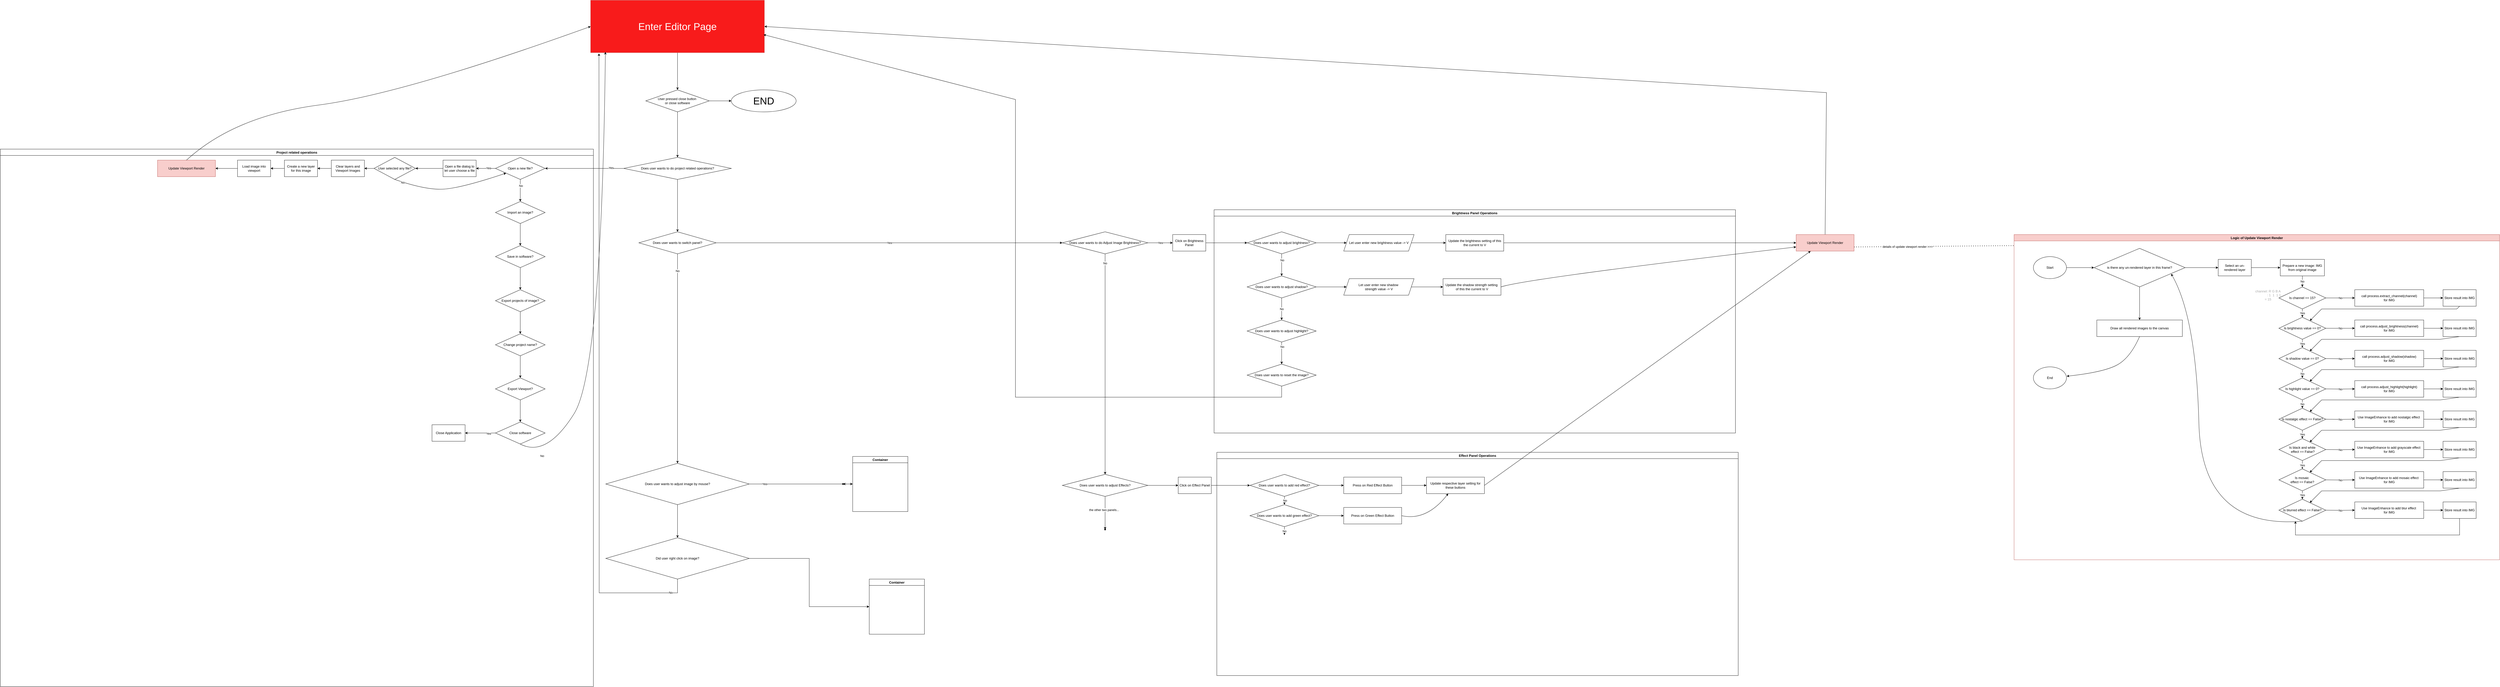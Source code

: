 <mxfile version="24.7.17">
  <diagram name="Page-1" id="74e2e168-ea6b-b213-b513-2b3c1d86103e">
    <mxGraphModel dx="3251" dy="1432" grid="1" gridSize="10" guides="1" tooltips="1" connect="1" arrows="1" fold="1" page="1" pageScale="1" pageWidth="1100" pageHeight="850" background="none" math="0" shadow="0">
      <root>
        <mxCell id="0" />
        <mxCell id="1" parent="0" />
        <mxCell id="yGlVAPs6SAe4qEw8EwWw-267" value="" style="edgeStyle=orthogonalEdgeStyle;rounded=0;orthogonalLoop=1;jettySize=auto;html=1;" edge="1" parent="1" source="yGlVAPs6SAe4qEw8EwWw-1" target="yGlVAPs6SAe4qEw8EwWw-266">
          <mxGeometry relative="1" as="geometry" />
        </mxCell>
        <mxCell id="yGlVAPs6SAe4qEw8EwWw-1" value="&lt;font style=&quot;font-size: 36px;&quot; color=&quot;#ffffff&quot;&gt;Enter Editor Page&lt;/font&gt;" style="rounded=0;whiteSpace=wrap;html=1;fillColor=#F81B1B;strokeColor=#b85450;" vertex="1" parent="1">
          <mxGeometry x="580" y="-410" width="630" height="190" as="geometry" />
        </mxCell>
        <mxCell id="yGlVAPs6SAe4qEw8EwWw-14" value="Project related operations" style="swimlane;" vertex="1" parent="1">
          <mxGeometry x="-1560" y="130" width="2150" height="1950" as="geometry" />
        </mxCell>
        <mxCell id="yGlVAPs6SAe4qEw8EwWw-174" value="" style="group" vertex="1" connectable="0" parent="yGlVAPs6SAe4qEw8EwWw-14">
          <mxGeometry x="650" y="30" width="1325" height="1040" as="geometry" />
        </mxCell>
        <mxCell id="yGlVAPs6SAe4qEw8EwWw-23" value="" style="edgeStyle=orthogonalEdgeStyle;rounded=0;orthogonalLoop=1;jettySize=auto;html=1;" edge="1" parent="yGlVAPs6SAe4qEw8EwWw-174" source="yGlVAPs6SAe4qEw8EwWw-4" target="yGlVAPs6SAe4qEw8EwWw-22">
          <mxGeometry relative="1" as="geometry" />
        </mxCell>
        <mxCell id="yGlVAPs6SAe4qEw8EwWw-4" value="Open a file dialog to let user choose a file" style="whiteSpace=wrap;html=1;rounded=0;" vertex="1" parent="yGlVAPs6SAe4qEw8EwWw-174">
          <mxGeometry x="955" y="10" width="120" height="60" as="geometry" />
        </mxCell>
        <mxCell id="yGlVAPs6SAe4qEw8EwWw-5" value="" style="edgeStyle=orthogonalEdgeStyle;rounded=0;orthogonalLoop=1;jettySize=auto;html=1;" edge="1" parent="yGlVAPs6SAe4qEw8EwWw-174" source="yGlVAPs6SAe4qEw8EwWw-2" target="yGlVAPs6SAe4qEw8EwWw-4">
          <mxGeometry relative="1" as="geometry" />
        </mxCell>
        <mxCell id="yGlVAPs6SAe4qEw8EwWw-6" value="Yes" style="edgeLabel;html=1;align=center;verticalAlign=middle;resizable=0;points=[];" vertex="1" connectable="0" parent="yGlVAPs6SAe4qEw8EwWw-5">
          <mxGeometry x="-0.291" y="-1" relative="1" as="geometry">
            <mxPoint as="offset" />
          </mxGeometry>
        </mxCell>
        <mxCell id="yGlVAPs6SAe4qEw8EwWw-8" value="" style="edgeStyle=orthogonalEdgeStyle;rounded=0;orthogonalLoop=1;jettySize=auto;html=1;" edge="1" parent="yGlVAPs6SAe4qEw8EwWw-174" source="yGlVAPs6SAe4qEw8EwWw-2" target="yGlVAPs6SAe4qEw8EwWw-7">
          <mxGeometry relative="1" as="geometry" />
        </mxCell>
        <mxCell id="yGlVAPs6SAe4qEw8EwWw-9" value="No" style="edgeLabel;html=1;align=center;verticalAlign=middle;resizable=0;points=[];" vertex="1" connectable="0" parent="yGlVAPs6SAe4qEw8EwWw-8">
          <mxGeometry x="-0.422" y="2" relative="1" as="geometry">
            <mxPoint as="offset" />
          </mxGeometry>
        </mxCell>
        <mxCell id="yGlVAPs6SAe4qEw8EwWw-2" value="Open a new file?" style="rhombus;whiteSpace=wrap;html=1;rounded=0;" vertex="1" parent="yGlVAPs6SAe4qEw8EwWw-174">
          <mxGeometry x="1145" width="180" height="80" as="geometry" />
        </mxCell>
        <mxCell id="yGlVAPs6SAe4qEw8EwWw-11" value="" style="edgeStyle=orthogonalEdgeStyle;rounded=0;orthogonalLoop=1;jettySize=auto;html=1;" edge="1" parent="yGlVAPs6SAe4qEw8EwWw-174" source="yGlVAPs6SAe4qEw8EwWw-7" target="yGlVAPs6SAe4qEw8EwWw-10">
          <mxGeometry relative="1" as="geometry" />
        </mxCell>
        <mxCell id="yGlVAPs6SAe4qEw8EwWw-7" value="Import an image?" style="rhombus;whiteSpace=wrap;html=1;rounded=0;" vertex="1" parent="yGlVAPs6SAe4qEw8EwWw-174">
          <mxGeometry x="1145" y="160" width="180" height="80" as="geometry" />
        </mxCell>
        <mxCell id="yGlVAPs6SAe4qEw8EwWw-13" value="" style="edgeStyle=orthogonalEdgeStyle;rounded=0;orthogonalLoop=1;jettySize=auto;html=1;" edge="1" parent="yGlVAPs6SAe4qEw8EwWw-174" source="yGlVAPs6SAe4qEw8EwWw-10" target="yGlVAPs6SAe4qEw8EwWw-12">
          <mxGeometry relative="1" as="geometry" />
        </mxCell>
        <mxCell id="yGlVAPs6SAe4qEw8EwWw-10" value="Save in software?" style="rhombus;whiteSpace=wrap;html=1;rounded=0;" vertex="1" parent="yGlVAPs6SAe4qEw8EwWw-174">
          <mxGeometry x="1145" y="320" width="180" height="80" as="geometry" />
        </mxCell>
        <mxCell id="yGlVAPs6SAe4qEw8EwWw-39" value="" style="edgeStyle=orthogonalEdgeStyle;rounded=0;orthogonalLoop=1;jettySize=auto;html=1;" edge="1" parent="yGlVAPs6SAe4qEw8EwWw-174" source="yGlVAPs6SAe4qEw8EwWw-12" target="yGlVAPs6SAe4qEw8EwWw-38">
          <mxGeometry relative="1" as="geometry" />
        </mxCell>
        <mxCell id="yGlVAPs6SAe4qEw8EwWw-12" value="Export projects of image?" style="rhombus;whiteSpace=wrap;html=1;rounded=0;" vertex="1" parent="yGlVAPs6SAe4qEw8EwWw-174">
          <mxGeometry x="1145" y="480" width="180" height="80" as="geometry" />
        </mxCell>
        <mxCell id="yGlVAPs6SAe4qEw8EwWw-257" value="" style="edgeStyle=orthogonalEdgeStyle;rounded=0;orthogonalLoop=1;jettySize=auto;html=1;" edge="1" parent="yGlVAPs6SAe4qEw8EwWw-174" source="yGlVAPs6SAe4qEw8EwWw-22" target="yGlVAPs6SAe4qEw8EwWw-256">
          <mxGeometry relative="1" as="geometry" />
        </mxCell>
        <mxCell id="yGlVAPs6SAe4qEw8EwWw-22" value="User selected any file?" style="rhombus;whiteSpace=wrap;html=1;rounded=0;" vertex="1" parent="yGlVAPs6SAe4qEw8EwWw-174">
          <mxGeometry x="705" width="150" height="80" as="geometry" />
        </mxCell>
        <mxCell id="yGlVAPs6SAe4qEw8EwWw-26" value="" style="curved=1;endArrow=classic;html=1;rounded=0;exitX=0.5;exitY=1;exitDx=0;exitDy=0;" edge="1" parent="yGlVAPs6SAe4qEw8EwWw-174" source="yGlVAPs6SAe4qEw8EwWw-22" target="yGlVAPs6SAe4qEw8EwWw-2">
          <mxGeometry width="50" height="50" relative="1" as="geometry">
            <mxPoint x="875" y="150" as="sourcePoint" />
            <mxPoint x="1185" y="90" as="targetPoint" />
            <Array as="points">
              <mxPoint x="895" y="120" />
              <mxPoint x="1025" y="110" />
            </Array>
          </mxGeometry>
        </mxCell>
        <mxCell id="yGlVAPs6SAe4qEw8EwWw-27" value="No" style="edgeLabel;html=1;align=center;verticalAlign=middle;resizable=0;points=[];" vertex="1" connectable="0" parent="yGlVAPs6SAe4qEw8EwWw-26">
          <mxGeometry x="-0.852" y="-1" relative="1" as="geometry">
            <mxPoint as="offset" />
          </mxGeometry>
        </mxCell>
        <mxCell id="yGlVAPs6SAe4qEw8EwWw-31" value="" style="edgeStyle=orthogonalEdgeStyle;rounded=0;orthogonalLoop=1;jettySize=auto;html=1;" edge="1" parent="yGlVAPs6SAe4qEw8EwWw-174" source="yGlVAPs6SAe4qEw8EwWw-28" target="yGlVAPs6SAe4qEw8EwWw-30">
          <mxGeometry relative="1" as="geometry" />
        </mxCell>
        <mxCell id="yGlVAPs6SAe4qEw8EwWw-28" value="Create a new layer for this image" style="whiteSpace=wrap;html=1;rounded=0;" vertex="1" parent="yGlVAPs6SAe4qEw8EwWw-174">
          <mxGeometry x="380" y="10" width="120" height="60" as="geometry" />
        </mxCell>
        <mxCell id="yGlVAPs6SAe4qEw8EwWw-33" value="" style="edgeStyle=orthogonalEdgeStyle;rounded=0;orthogonalLoop=1;jettySize=auto;html=1;" edge="1" parent="yGlVAPs6SAe4qEw8EwWw-174" source="yGlVAPs6SAe4qEw8EwWw-30">
          <mxGeometry relative="1" as="geometry">
            <mxPoint x="130" y="40" as="targetPoint" />
          </mxGeometry>
        </mxCell>
        <mxCell id="yGlVAPs6SAe4qEw8EwWw-30" value="Load image into viewport" style="whiteSpace=wrap;html=1;rounded=0;" vertex="1" parent="yGlVAPs6SAe4qEw8EwWw-174">
          <mxGeometry x="210" y="10" width="120" height="60" as="geometry" />
        </mxCell>
        <mxCell id="yGlVAPs6SAe4qEw8EwWw-41" value="" style="edgeStyle=orthogonalEdgeStyle;rounded=0;orthogonalLoop=1;jettySize=auto;html=1;" edge="1" parent="yGlVAPs6SAe4qEw8EwWw-174" source="yGlVAPs6SAe4qEw8EwWw-38" target="yGlVAPs6SAe4qEw8EwWw-40">
          <mxGeometry relative="1" as="geometry" />
        </mxCell>
        <mxCell id="yGlVAPs6SAe4qEw8EwWw-38" value="Change project name?" style="rhombus;whiteSpace=wrap;html=1;rounded=0;" vertex="1" parent="yGlVAPs6SAe4qEw8EwWw-174">
          <mxGeometry x="1145" y="640" width="180" height="80" as="geometry" />
        </mxCell>
        <mxCell id="yGlVAPs6SAe4qEw8EwWw-43" value="" style="edgeStyle=orthogonalEdgeStyle;rounded=0;orthogonalLoop=1;jettySize=auto;html=1;" edge="1" parent="yGlVAPs6SAe4qEw8EwWw-174" source="yGlVAPs6SAe4qEw8EwWw-40" target="yGlVAPs6SAe4qEw8EwWw-42">
          <mxGeometry relative="1" as="geometry" />
        </mxCell>
        <mxCell id="yGlVAPs6SAe4qEw8EwWw-40" value="Export Viewport?" style="rhombus;whiteSpace=wrap;html=1;rounded=0;" vertex="1" parent="yGlVAPs6SAe4qEw8EwWw-174">
          <mxGeometry x="1145" y="800" width="180" height="80" as="geometry" />
        </mxCell>
        <mxCell id="yGlVAPs6SAe4qEw8EwWw-45" value="" style="edgeStyle=orthogonalEdgeStyle;rounded=0;orthogonalLoop=1;jettySize=auto;html=1;" edge="1" parent="yGlVAPs6SAe4qEw8EwWw-174" source="yGlVAPs6SAe4qEw8EwWw-42" target="yGlVAPs6SAe4qEw8EwWw-44">
          <mxGeometry relative="1" as="geometry" />
        </mxCell>
        <mxCell id="yGlVAPs6SAe4qEw8EwWw-46" value="Yes" style="edgeLabel;html=1;align=center;verticalAlign=middle;resizable=0;points=[];" vertex="1" connectable="0" parent="yGlVAPs6SAe4qEw8EwWw-45">
          <mxGeometry x="-0.538" y="2" relative="1" as="geometry">
            <mxPoint as="offset" />
          </mxGeometry>
        </mxCell>
        <mxCell id="yGlVAPs6SAe4qEw8EwWw-42" value="Close software" style="rhombus;whiteSpace=wrap;html=1;rounded=0;" vertex="1" parent="yGlVAPs6SAe4qEw8EwWw-174">
          <mxGeometry x="1145" y="960" width="180" height="80" as="geometry" />
        </mxCell>
        <mxCell id="yGlVAPs6SAe4qEw8EwWw-44" value="Close Application" style="whiteSpace=wrap;html=1;rounded=0;" vertex="1" parent="yGlVAPs6SAe4qEw8EwWw-174">
          <mxGeometry x="915" y="970" width="120" height="60" as="geometry" />
        </mxCell>
        <mxCell id="yGlVAPs6SAe4qEw8EwWw-173" value="Update Viewport Render" style="whiteSpace=wrap;html=1;rounded=0;fillColor=#f8cecc;strokeColor=#b85450;" vertex="1" parent="yGlVAPs6SAe4qEw8EwWw-174">
          <mxGeometry x="-80" y="10" width="210" height="60" as="geometry" />
        </mxCell>
        <mxCell id="yGlVAPs6SAe4qEw8EwWw-258" value="" style="edgeStyle=orthogonalEdgeStyle;rounded=0;orthogonalLoop=1;jettySize=auto;html=1;" edge="1" parent="yGlVAPs6SAe4qEw8EwWw-174" source="yGlVAPs6SAe4qEw8EwWw-256" target="yGlVAPs6SAe4qEw8EwWw-28">
          <mxGeometry relative="1" as="geometry" />
        </mxCell>
        <mxCell id="yGlVAPs6SAe4qEw8EwWw-256" value="Clear layers and Viewport Images" style="rounded=0;whiteSpace=wrap;html=1;" vertex="1" parent="yGlVAPs6SAe4qEw8EwWw-174">
          <mxGeometry x="550" y="10" width="120" height="60" as="geometry" />
        </mxCell>
        <mxCell id="yGlVAPs6SAe4qEw8EwWw-199" value="" style="edgeStyle=orthogonalEdgeStyle;rounded=0;orthogonalLoop=1;jettySize=auto;html=1;" edge="1" parent="1" source="yGlVAPs6SAe4qEw8EwWw-16" target="yGlVAPs6SAe4qEw8EwWw-198">
          <mxGeometry relative="1" as="geometry" />
        </mxCell>
        <mxCell id="yGlVAPs6SAe4qEw8EwWw-16" value="Does user wants to do project related operations?" style="rhombus;whiteSpace=wrap;html=1;rounded=0;" vertex="1" parent="1">
          <mxGeometry x="700" y="160" width="390" height="80" as="geometry" />
        </mxCell>
        <mxCell id="yGlVAPs6SAe4qEw8EwWw-18" value="" style="endArrow=classic;html=1;rounded=0;exitX=0;exitY=0.5;exitDx=0;exitDy=0;entryX=1;entryY=0.5;entryDx=0;entryDy=0;" edge="1" parent="1" source="yGlVAPs6SAe4qEw8EwWw-16" target="yGlVAPs6SAe4qEw8EwWw-2">
          <mxGeometry width="50" height="50" relative="1" as="geometry">
            <mxPoint x="630" y="150" as="sourcePoint" />
            <mxPoint x="680" y="100" as="targetPoint" />
          </mxGeometry>
        </mxCell>
        <mxCell id="yGlVAPs6SAe4qEw8EwWw-19" value="Yes" style="edgeLabel;html=1;align=center;verticalAlign=middle;resizable=0;points=[];" vertex="1" connectable="0" parent="yGlVAPs6SAe4qEw8EwWw-18">
          <mxGeometry x="-0.672" y="-2" relative="1" as="geometry">
            <mxPoint as="offset" />
          </mxGeometry>
        </mxCell>
        <mxCell id="yGlVAPs6SAe4qEw8EwWw-37" value="" style="curved=1;endArrow=classic;html=1;rounded=0;exitX=0.5;exitY=0;exitDx=0;exitDy=0;entryX=0;entryY=0.5;entryDx=0;entryDy=0;" edge="1" parent="1" source="yGlVAPs6SAe4qEw8EwWw-173" target="yGlVAPs6SAe4qEw8EwWw-1">
          <mxGeometry width="50" height="50" relative="1" as="geometry">
            <mxPoint x="-760" y="170" as="sourcePoint" />
            <mxPoint x="-600" as="targetPoint" />
            <Array as="points">
              <mxPoint x="-710" y="10" />
              <mxPoint x="-100" y="-70" />
            </Array>
          </mxGeometry>
        </mxCell>
        <mxCell id="yGlVAPs6SAe4qEw8EwWw-49" value="" style="curved=1;endArrow=classic;html=1;rounded=0;exitX=0.5;exitY=1;exitDx=0;exitDy=0;entryX=0.085;entryY=0.987;entryDx=0;entryDy=0;entryPerimeter=0;" edge="1" parent="1" source="yGlVAPs6SAe4qEw8EwWw-42" target="yGlVAPs6SAe4qEw8EwWw-1">
          <mxGeometry width="50" height="50" relative="1" as="geometry">
            <mxPoint x="370" y="1250" as="sourcePoint" />
            <mxPoint x="420" y="1200" as="targetPoint" />
            <Array as="points">
              <mxPoint x="420" y="1250" />
              <mxPoint x="620" y="930" />
            </Array>
          </mxGeometry>
        </mxCell>
        <mxCell id="yGlVAPs6SAe4qEw8EwWw-50" value="No" style="edgeLabel;html=1;align=center;verticalAlign=middle;resizable=0;points=[];" vertex="1" connectable="0" parent="yGlVAPs6SAe4qEw8EwWw-49">
          <mxGeometry x="-0.89" y="-1" relative="1" as="geometry">
            <mxPoint as="offset" />
          </mxGeometry>
        </mxCell>
        <mxCell id="yGlVAPs6SAe4qEw8EwWw-201" value="Yes" style="edgeStyle=orthogonalEdgeStyle;rounded=0;orthogonalLoop=1;jettySize=auto;html=1;" edge="1" parent="1" source="yGlVAPs6SAe4qEw8EwWw-51" target="yGlVAPs6SAe4qEw8EwWw-200">
          <mxGeometry relative="1" as="geometry" />
        </mxCell>
        <mxCell id="yGlVAPs6SAe4qEw8EwWw-211" value="No" style="edgeStyle=orthogonalEdgeStyle;rounded=0;orthogonalLoop=1;jettySize=auto;html=1;" edge="1" parent="1" source="yGlVAPs6SAe4qEw8EwWw-51" target="yGlVAPs6SAe4qEw8EwWw-210">
          <mxGeometry x="-0.917" relative="1" as="geometry">
            <mxPoint y="1" as="offset" />
          </mxGeometry>
        </mxCell>
        <mxCell id="yGlVAPs6SAe4qEw8EwWw-51" value="Does user wants to do Adjust Image Brightness?" style="rhombus;whiteSpace=wrap;html=1;rounded=0;" vertex="1" parent="1">
          <mxGeometry x="2290" y="430" width="310" height="80" as="geometry" />
        </mxCell>
        <mxCell id="yGlVAPs6SAe4qEw8EwWw-53" value="Brightness Panel Operations" style="swimlane;" vertex="1" parent="1">
          <mxGeometry x="2840" y="350" width="1890" height="810" as="geometry" />
        </mxCell>
        <mxCell id="yGlVAPs6SAe4qEw8EwWw-212" value="" style="group" vertex="1" connectable="0" parent="yGlVAPs6SAe4qEw8EwWw-53">
          <mxGeometry x="120" y="80" width="1220" height="560" as="geometry" />
        </mxCell>
        <mxCell id="yGlVAPs6SAe4qEw8EwWw-58" value="" style="edgeStyle=orthogonalEdgeStyle;rounded=0;orthogonalLoop=1;jettySize=auto;html=1;" edge="1" parent="yGlVAPs6SAe4qEw8EwWw-212" source="yGlVAPs6SAe4qEw8EwWw-60" target="yGlVAPs6SAe4qEw8EwWw-62">
          <mxGeometry relative="1" as="geometry" />
        </mxCell>
        <mxCell id="yGlVAPs6SAe4qEw8EwWw-59" value="No" style="edgeLabel;html=1;align=center;verticalAlign=middle;resizable=0;points=[];" vertex="1" connectable="0" parent="yGlVAPs6SAe4qEw8EwWw-58">
          <mxGeometry x="-0.422" y="2" relative="1" as="geometry">
            <mxPoint as="offset" />
          </mxGeometry>
        </mxCell>
        <mxCell id="yGlVAPs6SAe4qEw8EwWw-81" value="" style="edgeStyle=orthogonalEdgeStyle;rounded=0;orthogonalLoop=1;jettySize=auto;html=1;" edge="1" parent="yGlVAPs6SAe4qEw8EwWw-212" source="yGlVAPs6SAe4qEw8EwWw-60" target="yGlVAPs6SAe4qEw8EwWw-80">
          <mxGeometry relative="1" as="geometry" />
        </mxCell>
        <mxCell id="yGlVAPs6SAe4qEw8EwWw-60" value="Does user wants to adjust brightness?" style="rhombus;whiteSpace=wrap;html=1;rounded=0;" vertex="1" parent="yGlVAPs6SAe4qEw8EwWw-212">
          <mxGeometry width="250" height="80" as="geometry" />
        </mxCell>
        <mxCell id="yGlVAPs6SAe4qEw8EwWw-61" value="No" style="edgeStyle=orthogonalEdgeStyle;rounded=0;orthogonalLoop=1;jettySize=auto;html=1;" edge="1" parent="yGlVAPs6SAe4qEw8EwWw-212" source="yGlVAPs6SAe4qEw8EwWw-62" target="yGlVAPs6SAe4qEw8EwWw-64">
          <mxGeometry relative="1" as="geometry" />
        </mxCell>
        <mxCell id="yGlVAPs6SAe4qEw8EwWw-62" value="Does user wants to adjust shadow?" style="rhombus;whiteSpace=wrap;html=1;rounded=0;" vertex="1" parent="yGlVAPs6SAe4qEw8EwWw-212">
          <mxGeometry y="160" width="250" height="80" as="geometry" />
        </mxCell>
        <mxCell id="yGlVAPs6SAe4qEw8EwWw-63" value="" style="edgeStyle=orthogonalEdgeStyle;rounded=0;orthogonalLoop=1;jettySize=auto;html=1;" edge="1" parent="yGlVAPs6SAe4qEw8EwWw-212" source="yGlVAPs6SAe4qEw8EwWw-64" target="yGlVAPs6SAe4qEw8EwWw-66">
          <mxGeometry relative="1" as="geometry" />
        </mxCell>
        <mxCell id="yGlVAPs6SAe4qEw8EwWw-76" value="" style="edgeStyle=orthogonalEdgeStyle;rounded=0;orthogonalLoop=1;jettySize=auto;html=1;" edge="1" parent="yGlVAPs6SAe4qEw8EwWw-212" source="yGlVAPs6SAe4qEw8EwWw-64" target="yGlVAPs6SAe4qEw8EwWw-66">
          <mxGeometry relative="1" as="geometry" />
        </mxCell>
        <mxCell id="yGlVAPs6SAe4qEw8EwWw-77" value="No" style="edgeLabel;html=1;align=center;verticalAlign=middle;resizable=0;points=[];" vertex="1" connectable="0" parent="yGlVAPs6SAe4qEw8EwWw-76">
          <mxGeometry x="-0.588" y="2" relative="1" as="geometry">
            <mxPoint as="offset" />
          </mxGeometry>
        </mxCell>
        <mxCell id="yGlVAPs6SAe4qEw8EwWw-64" value="Does user wants to adjust highlight?" style="rhombus;whiteSpace=wrap;html=1;rounded=0;" vertex="1" parent="yGlVAPs6SAe4qEw8EwWw-212">
          <mxGeometry y="320" width="250" height="80" as="geometry" />
        </mxCell>
        <mxCell id="yGlVAPs6SAe4qEw8EwWw-66" value="Does user wants to reset the image?" style="rhombus;whiteSpace=wrap;html=1;rounded=0;" vertex="1" parent="yGlVAPs6SAe4qEw8EwWw-212">
          <mxGeometry y="480" width="250" height="80" as="geometry" />
        </mxCell>
        <mxCell id="yGlVAPs6SAe4qEw8EwWw-83" value="" style="edgeStyle=orthogonalEdgeStyle;rounded=0;orthogonalLoop=1;jettySize=auto;html=1;" edge="1" parent="yGlVAPs6SAe4qEw8EwWw-212" source="yGlVAPs6SAe4qEw8EwWw-80" target="yGlVAPs6SAe4qEw8EwWw-82">
          <mxGeometry relative="1" as="geometry" />
        </mxCell>
        <mxCell id="yGlVAPs6SAe4qEw8EwWw-80" value="Let user enter new brightness value -&amp;gt; V" style="shape=parallelogram;perimeter=parallelogramPerimeter;whiteSpace=wrap;html=1;fixedSize=1;rounded=0;" vertex="1" parent="yGlVAPs6SAe4qEw8EwWw-212">
          <mxGeometry x="350" y="10" width="255" height="60" as="geometry" />
        </mxCell>
        <mxCell id="yGlVAPs6SAe4qEw8EwWw-82" value="Update the brightness setting of this the current to V" style="whiteSpace=wrap;html=1;rounded=0;" vertex="1" parent="yGlVAPs6SAe4qEw8EwWw-212">
          <mxGeometry x="720" y="10" width="210" height="60" as="geometry" />
        </mxCell>
        <mxCell id="yGlVAPs6SAe4qEw8EwWw-89" value="" style="edgeStyle=orthogonalEdgeStyle;rounded=0;orthogonalLoop=1;jettySize=auto;html=1;exitX=1;exitY=0.5;exitDx=0;exitDy=0;" edge="1" parent="yGlVAPs6SAe4qEw8EwWw-212" target="yGlVAPs6SAe4qEw8EwWw-91" source="yGlVAPs6SAe4qEw8EwWw-62">
          <mxGeometry relative="1" as="geometry">
            <mxPoint x="270" y="200" as="sourcePoint" />
          </mxGeometry>
        </mxCell>
        <mxCell id="yGlVAPs6SAe4qEw8EwWw-90" value="" style="edgeStyle=orthogonalEdgeStyle;rounded=0;orthogonalLoop=1;jettySize=auto;html=1;" edge="1" parent="yGlVAPs6SAe4qEw8EwWw-212" source="yGlVAPs6SAe4qEw8EwWw-91" target="yGlVAPs6SAe4qEw8EwWw-92">
          <mxGeometry relative="1" as="geometry" />
        </mxCell>
        <mxCell id="yGlVAPs6SAe4qEw8EwWw-91" value="Let user enter new shadow&amp;nbsp;&lt;div&gt;strength value -&amp;gt; V&lt;/div&gt;" style="shape=parallelogram;perimeter=parallelogramPerimeter;whiteSpace=wrap;html=1;fixedSize=1;rounded=0;" vertex="1" parent="yGlVAPs6SAe4qEw8EwWw-212">
          <mxGeometry x="350" y="170" width="255" height="60" as="geometry" />
        </mxCell>
        <mxCell id="yGlVAPs6SAe4qEw8EwWw-92" value="Update the shadow strength setting&amp;nbsp;&lt;div&gt;of this the current to V&lt;/div&gt;" style="whiteSpace=wrap;html=1;rounded=0;" vertex="1" parent="yGlVAPs6SAe4qEw8EwWw-212">
          <mxGeometry x="710" y="170" width="210" height="60" as="geometry" />
        </mxCell>
        <mxCell id="yGlVAPs6SAe4qEw8EwWw-94" value="Logic of Update Viewport Render" style="swimlane;fillColor=#f8cecc;strokeColor=#b85450;" vertex="1" parent="1">
          <mxGeometry x="5740" y="440" width="1760" height="1180" as="geometry" />
        </mxCell>
        <mxCell id="yGlVAPs6SAe4qEw8EwWw-197" value="" style="group" vertex="1" connectable="0" parent="yGlVAPs6SAe4qEw8EwWw-94">
          <mxGeometry x="70" y="50" width="1605" height="1040" as="geometry" />
        </mxCell>
        <mxCell id="yGlVAPs6SAe4qEw8EwWw-100" value="" style="edgeStyle=orthogonalEdgeStyle;rounded=0;orthogonalLoop=1;jettySize=auto;html=1;" edge="1" parent="yGlVAPs6SAe4qEw8EwWw-197" source="yGlVAPs6SAe4qEw8EwWw-95" target="yGlVAPs6SAe4qEw8EwWw-99">
          <mxGeometry relative="1" as="geometry" />
        </mxCell>
        <mxCell id="yGlVAPs6SAe4qEw8EwWw-95" value="Start" style="ellipse;whiteSpace=wrap;html=1;" vertex="1" parent="yGlVAPs6SAe4qEw8EwWw-197">
          <mxGeometry y="30" width="120" height="80" as="geometry" />
        </mxCell>
        <mxCell id="yGlVAPs6SAe4qEw8EwWw-96" value="End" style="ellipse;whiteSpace=wrap;html=1;" vertex="1" parent="yGlVAPs6SAe4qEw8EwWw-197">
          <mxGeometry y="430" width="120" height="80" as="geometry" />
        </mxCell>
        <mxCell id="yGlVAPs6SAe4qEw8EwWw-105" value="" style="edgeStyle=orthogonalEdgeStyle;rounded=0;orthogonalLoop=1;jettySize=auto;html=1;" edge="1" parent="yGlVAPs6SAe4qEw8EwWw-197" source="yGlVAPs6SAe4qEw8EwWw-99" target="yGlVAPs6SAe4qEw8EwWw-104">
          <mxGeometry relative="1" as="geometry" />
        </mxCell>
        <mxCell id="yGlVAPs6SAe4qEw8EwWw-171" value="" style="edgeStyle=orthogonalEdgeStyle;rounded=0;orthogonalLoop=1;jettySize=auto;html=1;" edge="1" parent="yGlVAPs6SAe4qEw8EwWw-197" source="yGlVAPs6SAe4qEw8EwWw-99" target="yGlVAPs6SAe4qEw8EwWw-170">
          <mxGeometry relative="1" as="geometry" />
        </mxCell>
        <mxCell id="yGlVAPs6SAe4qEw8EwWw-99" value="is there any un-rendered layer in this frame?" style="rhombus;whiteSpace=wrap;html=1;" vertex="1" parent="yGlVAPs6SAe4qEw8EwWw-197">
          <mxGeometry x="220" width="330" height="140" as="geometry" />
        </mxCell>
        <mxCell id="yGlVAPs6SAe4qEw8EwWw-108" value="No" style="edgeStyle=orthogonalEdgeStyle;rounded=0;orthogonalLoop=1;jettySize=auto;html=1;" edge="1" parent="yGlVAPs6SAe4qEw8EwWw-197" source="yGlVAPs6SAe4qEw8EwWw-101" target="yGlVAPs6SAe4qEw8EwWw-107">
          <mxGeometry relative="1" as="geometry" />
        </mxCell>
        <mxCell id="yGlVAPs6SAe4qEw8EwWw-101" value="Prepare a new image: IMG from original image" style="whiteSpace=wrap;html=1;" vertex="1" parent="yGlVAPs6SAe4qEw8EwWw-197">
          <mxGeometry x="895" y="40" width="160" height="60" as="geometry" />
        </mxCell>
        <mxCell id="yGlVAPs6SAe4qEw8EwWw-104" value="Draw all rendered images to the canvas" style="whiteSpace=wrap;html=1;" vertex="1" parent="yGlVAPs6SAe4qEw8EwWw-197">
          <mxGeometry x="230" y="260" width="310" height="60" as="geometry" />
        </mxCell>
        <mxCell id="yGlVAPs6SAe4qEw8EwWw-106" value="" style="curved=1;endArrow=classic;html=1;rounded=0;exitX=0.5;exitY=1;exitDx=0;exitDy=0;entryX=1.007;entryY=0.425;entryDx=0;entryDy=0;entryPerimeter=0;" edge="1" parent="yGlVAPs6SAe4qEw8EwWw-197" source="yGlVAPs6SAe4qEw8EwWw-104" target="yGlVAPs6SAe4qEw8EwWw-96">
          <mxGeometry width="50" height="50" relative="1" as="geometry">
            <mxPoint x="320" y="450" as="sourcePoint" />
            <mxPoint x="370" y="400" as="targetPoint" />
            <Array as="points">
              <mxPoint x="350" y="400" />
              <mxPoint x="250" y="450" />
            </Array>
          </mxGeometry>
        </mxCell>
        <mxCell id="yGlVAPs6SAe4qEw8EwWw-130" value="Yes" style="edgeStyle=orthogonalEdgeStyle;rounded=0;orthogonalLoop=1;jettySize=auto;html=1;" edge="1" parent="yGlVAPs6SAe4qEw8EwWw-197" source="yGlVAPs6SAe4qEw8EwWw-107" target="yGlVAPs6SAe4qEw8EwWw-122">
          <mxGeometry relative="1" as="geometry" />
        </mxCell>
        <mxCell id="yGlVAPs6SAe4qEw8EwWw-139" value="No" style="edgeStyle=orthogonalEdgeStyle;rounded=0;orthogonalLoop=1;jettySize=auto;html=1;" edge="1" parent="yGlVAPs6SAe4qEw8EwWw-197" source="yGlVAPs6SAe4qEw8EwWw-107" target="yGlVAPs6SAe4qEw8EwWw-138">
          <mxGeometry relative="1" as="geometry">
            <Array as="points">
              <mxPoint x="1085" y="180" />
              <mxPoint x="1085" y="180" />
            </Array>
          </mxGeometry>
        </mxCell>
        <mxCell id="yGlVAPs6SAe4qEw8EwWw-107" value="Is channel == 15?" style="rhombus;whiteSpace=wrap;html=1;" vertex="1" parent="yGlVAPs6SAe4qEw8EwWw-197">
          <mxGeometry x="890" y="140" width="170" height="80" as="geometry" />
        </mxCell>
        <mxCell id="yGlVAPs6SAe4qEw8EwWw-131" value="Yes" style="edgeStyle=orthogonalEdgeStyle;rounded=0;orthogonalLoop=1;jettySize=auto;html=1;" edge="1" parent="yGlVAPs6SAe4qEw8EwWw-197" source="yGlVAPs6SAe4qEw8EwWw-122">
          <mxGeometry relative="1" as="geometry">
            <mxPoint x="975" y="360" as="targetPoint" />
          </mxGeometry>
        </mxCell>
        <mxCell id="yGlVAPs6SAe4qEw8EwWw-122" value="Is brightness value == 0?" style="rhombus;whiteSpace=wrap;html=1;" vertex="1" parent="yGlVAPs6SAe4qEw8EwWw-197">
          <mxGeometry x="890" y="250" width="170" height="80" as="geometry" />
        </mxCell>
        <mxCell id="yGlVAPs6SAe4qEw8EwWw-133" value="No" style="edgeStyle=orthogonalEdgeStyle;rounded=0;orthogonalLoop=1;jettySize=auto;html=1;" edge="1" parent="yGlVAPs6SAe4qEw8EwWw-197" source="yGlVAPs6SAe4qEw8EwWw-125" target="yGlVAPs6SAe4qEw8EwWw-126">
          <mxGeometry relative="1" as="geometry" />
        </mxCell>
        <mxCell id="yGlVAPs6SAe4qEw8EwWw-125" value="Is shadow value == 0?" style="rhombus;whiteSpace=wrap;html=1;" vertex="1" parent="yGlVAPs6SAe4qEw8EwWw-197">
          <mxGeometry x="890" y="360" width="170" height="80" as="geometry" />
        </mxCell>
        <mxCell id="yGlVAPs6SAe4qEw8EwWw-134" value="No" style="edgeStyle=orthogonalEdgeStyle;rounded=0;orthogonalLoop=1;jettySize=auto;html=1;" edge="1" parent="yGlVAPs6SAe4qEw8EwWw-197" source="yGlVAPs6SAe4qEw8EwWw-126" target="yGlVAPs6SAe4qEw8EwWw-127">
          <mxGeometry relative="1" as="geometry" />
        </mxCell>
        <mxCell id="yGlVAPs6SAe4qEw8EwWw-126" value="Is highlight value == 0?" style="rhombus;whiteSpace=wrap;html=1;" vertex="1" parent="yGlVAPs6SAe4qEw8EwWw-197">
          <mxGeometry x="890" y="470" width="170" height="80" as="geometry" />
        </mxCell>
        <mxCell id="yGlVAPs6SAe4qEw8EwWw-135" value="Yes" style="edgeStyle=orthogonalEdgeStyle;rounded=0;orthogonalLoop=1;jettySize=auto;html=1;" edge="1" parent="yGlVAPs6SAe4qEw8EwWw-197" source="yGlVAPs6SAe4qEw8EwWw-127" target="yGlVAPs6SAe4qEw8EwWw-128">
          <mxGeometry relative="1" as="geometry" />
        </mxCell>
        <mxCell id="yGlVAPs6SAe4qEw8EwWw-127" value="Is nostalgic effect == False?" style="rhombus;whiteSpace=wrap;html=1;" vertex="1" parent="yGlVAPs6SAe4qEw8EwWw-197">
          <mxGeometry x="890" y="580" width="170" height="80" as="geometry" />
        </mxCell>
        <mxCell id="yGlVAPs6SAe4qEw8EwWw-177" value="" style="edgeStyle=orthogonalEdgeStyle;rounded=0;orthogonalLoop=1;jettySize=auto;html=1;" edge="1" parent="yGlVAPs6SAe4qEw8EwWw-197" source="yGlVAPs6SAe4qEw8EwWw-128" target="yGlVAPs6SAe4qEw8EwWw-176">
          <mxGeometry relative="1" as="geometry" />
        </mxCell>
        <mxCell id="yGlVAPs6SAe4qEw8EwWw-179" value="Yes" style="edgeLabel;html=1;align=center;verticalAlign=middle;resizable=0;points=[];" vertex="1" connectable="0" parent="yGlVAPs6SAe4qEw8EwWw-177">
          <mxGeometry x="0.467" relative="1" as="geometry">
            <mxPoint as="offset" />
          </mxGeometry>
        </mxCell>
        <mxCell id="yGlVAPs6SAe4qEw8EwWw-128" value="Is black and white&lt;div&gt;&amp;nbsp;effect == False?&lt;/div&gt;" style="rhombus;whiteSpace=wrap;html=1;" vertex="1" parent="yGlVAPs6SAe4qEw8EwWw-197">
          <mxGeometry x="890" y="690" width="170" height="80" as="geometry" />
        </mxCell>
        <mxCell id="yGlVAPs6SAe4qEw8EwWw-129" value="Is blurred effect == False?" style="rhombus;whiteSpace=wrap;html=1;" vertex="1" parent="yGlVAPs6SAe4qEw8EwWw-197">
          <mxGeometry x="890" y="910" width="170" height="80" as="geometry" />
        </mxCell>
        <mxCell id="yGlVAPs6SAe4qEw8EwWw-137" value="channel: R G B A&lt;div&gt;&amp;nbsp; &amp;nbsp; &amp;nbsp; &amp;nbsp; &amp;nbsp; &amp;nbsp; &amp;nbsp;: 1 &amp;nbsp;1 &amp;nbsp;1 1&lt;/div&gt;&lt;div&gt;= 15&lt;/div&gt;" style="text;html=1;align=center;verticalAlign=middle;resizable=0;points=[];autosize=1;strokeColor=none;fillColor=none;fontColor=#A8A8A8;" vertex="1" parent="yGlVAPs6SAe4qEw8EwWw-197">
          <mxGeometry x="790" y="140" width="120" height="60" as="geometry" />
        </mxCell>
        <mxCell id="yGlVAPs6SAe4qEw8EwWw-141" value="" style="edgeStyle=orthogonalEdgeStyle;rounded=0;orthogonalLoop=1;jettySize=auto;html=1;" edge="1" parent="yGlVAPs6SAe4qEw8EwWw-197" source="yGlVAPs6SAe4qEw8EwWw-138" target="yGlVAPs6SAe4qEw8EwWw-140">
          <mxGeometry relative="1" as="geometry" />
        </mxCell>
        <mxCell id="yGlVAPs6SAe4qEw8EwWw-138" value="call process.extract_channel(channel)&lt;div&gt;for IMG&lt;/div&gt;" style="whiteSpace=wrap;html=1;" vertex="1" parent="yGlVAPs6SAe4qEw8EwWw-197">
          <mxGeometry x="1165" y="150" width="250" height="60" as="geometry" />
        </mxCell>
        <mxCell id="yGlVAPs6SAe4qEw8EwWw-140" value="Store result into IMG" style="whiteSpace=wrap;html=1;" vertex="1" parent="yGlVAPs6SAe4qEw8EwWw-197">
          <mxGeometry x="1485" y="150" width="120" height="60" as="geometry" />
        </mxCell>
        <mxCell id="yGlVAPs6SAe4qEw8EwWw-142" value="" style="endArrow=classic;html=1;rounded=0;exitX=0.5;exitY=1;exitDx=0;exitDy=0;" edge="1" parent="yGlVAPs6SAe4qEw8EwWw-197" source="yGlVAPs6SAe4qEw8EwWw-140" target="yGlVAPs6SAe4qEw8EwWw-122">
          <mxGeometry width="50" height="50" relative="1" as="geometry">
            <mxPoint x="1265" y="260" as="sourcePoint" />
            <mxPoint x="1315" y="210" as="targetPoint" />
            <Array as="points">
              <mxPoint x="1535" y="220" />
              <mxPoint x="1045" y="220" />
            </Array>
          </mxGeometry>
        </mxCell>
        <mxCell id="yGlVAPs6SAe4qEw8EwWw-144" value="No" style="edgeStyle=orthogonalEdgeStyle;rounded=0;orthogonalLoop=1;jettySize=auto;html=1;exitX=1;exitY=0.5;exitDx=0;exitDy=0;" edge="1" parent="yGlVAPs6SAe4qEw8EwWw-197" target="yGlVAPs6SAe4qEw8EwWw-146" source="yGlVAPs6SAe4qEw8EwWw-122">
          <mxGeometry relative="1" as="geometry">
            <mxPoint x="1060" y="290" as="sourcePoint" />
            <Array as="points" />
          </mxGeometry>
        </mxCell>
        <mxCell id="yGlVAPs6SAe4qEw8EwWw-145" value="" style="edgeStyle=orthogonalEdgeStyle;rounded=0;orthogonalLoop=1;jettySize=auto;html=1;" edge="1" parent="yGlVAPs6SAe4qEw8EwWw-197" source="yGlVAPs6SAe4qEw8EwWw-146" target="yGlVAPs6SAe4qEw8EwWw-147">
          <mxGeometry relative="1" as="geometry" />
        </mxCell>
        <mxCell id="yGlVAPs6SAe4qEw8EwWw-146" value="call process.adjust_brightness(channel)&lt;div&gt;for IMG&lt;/div&gt;" style="whiteSpace=wrap;html=1;" vertex="1" parent="yGlVAPs6SAe4qEw8EwWw-197">
          <mxGeometry x="1165" y="260" width="250" height="60" as="geometry" />
        </mxCell>
        <mxCell id="yGlVAPs6SAe4qEw8EwWw-147" value="Store result into IMG" style="whiteSpace=wrap;html=1;" vertex="1" parent="yGlVAPs6SAe4qEw8EwWw-197">
          <mxGeometry x="1485" y="260" width="120" height="60" as="geometry" />
        </mxCell>
        <mxCell id="yGlVAPs6SAe4qEw8EwWw-148" value="" style="endArrow=classic;html=1;rounded=0;exitX=0.5;exitY=1;exitDx=0;exitDy=0;" edge="1" parent="yGlVAPs6SAe4qEw8EwWw-197" source="yGlVAPs6SAe4qEw8EwWw-147">
          <mxGeometry width="50" height="50" relative="1" as="geometry">
            <mxPoint x="1265" y="370" as="sourcePoint" />
            <mxPoint x="1002" y="373" as="targetPoint" />
            <Array as="points">
              <mxPoint x="1475" y="330" />
              <mxPoint x="1045" y="330" />
            </Array>
          </mxGeometry>
        </mxCell>
        <mxCell id="yGlVAPs6SAe4qEw8EwWw-154" value="No" style="edgeStyle=orthogonalEdgeStyle;rounded=0;orthogonalLoop=1;jettySize=auto;html=1;exitX=1;exitY=0.5;exitDx=0;exitDy=0;" edge="1" parent="yGlVAPs6SAe4qEw8EwWw-197" target="yGlVAPs6SAe4qEw8EwWw-156">
          <mxGeometry relative="1" as="geometry">
            <mxPoint x="1060" y="400" as="sourcePoint" />
            <Array as="points" />
          </mxGeometry>
        </mxCell>
        <mxCell id="yGlVAPs6SAe4qEw8EwWw-155" value="" style="edgeStyle=orthogonalEdgeStyle;rounded=0;orthogonalLoop=1;jettySize=auto;html=1;" edge="1" parent="yGlVAPs6SAe4qEw8EwWw-197" source="yGlVAPs6SAe4qEw8EwWw-156" target="yGlVAPs6SAe4qEw8EwWw-157">
          <mxGeometry relative="1" as="geometry" />
        </mxCell>
        <mxCell id="yGlVAPs6SAe4qEw8EwWw-156" value="call process.adjust_shadow(shadow)&lt;div&gt;for IMG&lt;/div&gt;" style="whiteSpace=wrap;html=1;" vertex="1" parent="yGlVAPs6SAe4qEw8EwWw-197">
          <mxGeometry x="1165" y="370" width="250" height="60" as="geometry" />
        </mxCell>
        <mxCell id="yGlVAPs6SAe4qEw8EwWw-157" value="Store result into IMG" style="whiteSpace=wrap;html=1;" vertex="1" parent="yGlVAPs6SAe4qEw8EwWw-197">
          <mxGeometry x="1485" y="370" width="120" height="60" as="geometry" />
        </mxCell>
        <mxCell id="yGlVAPs6SAe4qEw8EwWw-158" value="" style="endArrow=classic;html=1;rounded=0;exitX=0.5;exitY=1;exitDx=0;exitDy=0;" edge="1" parent="yGlVAPs6SAe4qEw8EwWw-197" source="yGlVAPs6SAe4qEw8EwWw-157">
          <mxGeometry width="50" height="50" relative="1" as="geometry">
            <mxPoint x="1265" y="480" as="sourcePoint" />
            <mxPoint x="1002" y="483" as="targetPoint" />
            <Array as="points">
              <mxPoint x="1475" y="440" />
              <mxPoint x="1045" y="440" />
            </Array>
          </mxGeometry>
        </mxCell>
        <mxCell id="yGlVAPs6SAe4qEw8EwWw-159" value="No" style="edgeStyle=orthogonalEdgeStyle;rounded=0;orthogonalLoop=1;jettySize=auto;html=1;exitX=1;exitY=0.5;exitDx=0;exitDy=0;" edge="1" parent="yGlVAPs6SAe4qEw8EwWw-197" target="yGlVAPs6SAe4qEw8EwWw-161">
          <mxGeometry relative="1" as="geometry">
            <mxPoint x="1060" y="510" as="sourcePoint" />
            <Array as="points" />
          </mxGeometry>
        </mxCell>
        <mxCell id="yGlVAPs6SAe4qEw8EwWw-160" value="" style="edgeStyle=orthogonalEdgeStyle;rounded=0;orthogonalLoop=1;jettySize=auto;html=1;" edge="1" parent="yGlVAPs6SAe4qEw8EwWw-197" source="yGlVAPs6SAe4qEw8EwWw-161" target="yGlVAPs6SAe4qEw8EwWw-162">
          <mxGeometry relative="1" as="geometry" />
        </mxCell>
        <mxCell id="yGlVAPs6SAe4qEw8EwWw-161" value="call process.adjust_highlight(highlight)&lt;div&gt;for IMG&lt;/div&gt;" style="whiteSpace=wrap;html=1;" vertex="1" parent="yGlVAPs6SAe4qEw8EwWw-197">
          <mxGeometry x="1165" y="480" width="250" height="60" as="geometry" />
        </mxCell>
        <mxCell id="yGlVAPs6SAe4qEw8EwWw-162" value="Store result into IMG" style="whiteSpace=wrap;html=1;" vertex="1" parent="yGlVAPs6SAe4qEw8EwWw-197">
          <mxGeometry x="1485" y="480" width="120" height="60" as="geometry" />
        </mxCell>
        <mxCell id="yGlVAPs6SAe4qEw8EwWw-163" value="" style="endArrow=classic;html=1;rounded=0;exitX=0.5;exitY=1;exitDx=0;exitDy=0;" edge="1" parent="yGlVAPs6SAe4qEw8EwWw-197" source="yGlVAPs6SAe4qEw8EwWw-162">
          <mxGeometry width="50" height="50" relative="1" as="geometry">
            <mxPoint x="1265" y="590" as="sourcePoint" />
            <mxPoint x="1002" y="593" as="targetPoint" />
            <Array as="points">
              <mxPoint x="1475" y="550" />
              <mxPoint x="1045" y="550" />
            </Array>
          </mxGeometry>
        </mxCell>
        <mxCell id="yGlVAPs6SAe4qEw8EwWw-164" value="No" style="edgeStyle=orthogonalEdgeStyle;rounded=0;orthogonalLoop=1;jettySize=auto;html=1;exitX=1;exitY=0.5;exitDx=0;exitDy=0;" edge="1" parent="yGlVAPs6SAe4qEw8EwWw-197" target="yGlVAPs6SAe4qEw8EwWw-166">
          <mxGeometry relative="1" as="geometry">
            <mxPoint x="1060" y="620" as="sourcePoint" />
            <Array as="points" />
          </mxGeometry>
        </mxCell>
        <mxCell id="yGlVAPs6SAe4qEw8EwWw-165" value="" style="edgeStyle=orthogonalEdgeStyle;rounded=0;orthogonalLoop=1;jettySize=auto;html=1;" edge="1" parent="yGlVAPs6SAe4qEw8EwWw-197" source="yGlVAPs6SAe4qEw8EwWw-166" target="yGlVAPs6SAe4qEw8EwWw-167">
          <mxGeometry relative="1" as="geometry" />
        </mxCell>
        <mxCell id="yGlVAPs6SAe4qEw8EwWw-166" value="&lt;div&gt;Use ImageEnhance to add nostalgic effect&amp;nbsp;&lt;/div&gt;&lt;div&gt;for IMG&lt;/div&gt;" style="whiteSpace=wrap;html=1;" vertex="1" parent="yGlVAPs6SAe4qEw8EwWw-197">
          <mxGeometry x="1165" y="590" width="250" height="60" as="geometry" />
        </mxCell>
        <mxCell id="yGlVAPs6SAe4qEw8EwWw-167" value="Store result into IMG" style="whiteSpace=wrap;html=1;" vertex="1" parent="yGlVAPs6SAe4qEw8EwWw-197">
          <mxGeometry x="1485" y="590" width="120" height="60" as="geometry" />
        </mxCell>
        <mxCell id="yGlVAPs6SAe4qEw8EwWw-168" value="" style="endArrow=classic;html=1;rounded=0;exitX=0.5;exitY=1;exitDx=0;exitDy=0;" edge="1" parent="yGlVAPs6SAe4qEw8EwWw-197" source="yGlVAPs6SAe4qEw8EwWw-167">
          <mxGeometry width="50" height="50" relative="1" as="geometry">
            <mxPoint x="1265" y="700" as="sourcePoint" />
            <mxPoint x="1002" y="703" as="targetPoint" />
            <Array as="points">
              <mxPoint x="1475" y="660" />
              <mxPoint x="1045" y="660" />
            </Array>
          </mxGeometry>
        </mxCell>
        <mxCell id="yGlVAPs6SAe4qEw8EwWw-169" value="" style="curved=1;endArrow=classic;html=1;rounded=0;exitX=0.5;exitY=1;exitDx=0;exitDy=0;entryX=0.847;entryY=0.66;entryDx=0;entryDy=0;entryPerimeter=0;" edge="1" parent="yGlVAPs6SAe4qEw8EwWw-197" source="yGlVAPs6SAe4qEw8EwWw-129" target="yGlVAPs6SAe4qEw8EwWw-99">
          <mxGeometry width="50" height="50" relative="1" as="geometry">
            <mxPoint x="530" y="930" as="sourcePoint" />
            <mxPoint x="580" y="880" as="targetPoint" />
            <Array as="points">
              <mxPoint x="610" y="1020" />
              <mxPoint x="590" y="250" />
            </Array>
          </mxGeometry>
        </mxCell>
        <mxCell id="yGlVAPs6SAe4qEw8EwWw-172" value="" style="edgeStyle=orthogonalEdgeStyle;rounded=0;orthogonalLoop=1;jettySize=auto;html=1;" edge="1" parent="yGlVAPs6SAe4qEw8EwWw-197" source="yGlVAPs6SAe4qEw8EwWw-170" target="yGlVAPs6SAe4qEw8EwWw-101">
          <mxGeometry relative="1" as="geometry" />
        </mxCell>
        <mxCell id="yGlVAPs6SAe4qEw8EwWw-170" value="Select an un-rendered layer" style="rounded=0;whiteSpace=wrap;html=1;" vertex="1" parent="yGlVAPs6SAe4qEw8EwWw-197">
          <mxGeometry x="670" y="40" width="120" height="60" as="geometry" />
        </mxCell>
        <mxCell id="yGlVAPs6SAe4qEw8EwWw-178" value="Yes" style="edgeStyle=orthogonalEdgeStyle;rounded=0;orthogonalLoop=1;jettySize=auto;html=1;" edge="1" parent="yGlVAPs6SAe4qEw8EwWw-197" source="yGlVAPs6SAe4qEw8EwWw-176" target="yGlVAPs6SAe4qEw8EwWw-129">
          <mxGeometry relative="1" as="geometry" />
        </mxCell>
        <mxCell id="yGlVAPs6SAe4qEw8EwWw-176" value="Is mosaic&amp;nbsp;&lt;div&gt;effect == False?&lt;/div&gt;" style="rhombus;whiteSpace=wrap;html=1;" vertex="1" parent="yGlVAPs6SAe4qEw8EwWw-197">
          <mxGeometry x="890" y="800" width="170" height="80" as="geometry" />
        </mxCell>
        <mxCell id="yGlVAPs6SAe4qEw8EwWw-182" value="No" style="edgeStyle=orthogonalEdgeStyle;rounded=0;orthogonalLoop=1;jettySize=auto;html=1;exitX=1;exitY=0.5;exitDx=0;exitDy=0;" edge="1" parent="yGlVAPs6SAe4qEw8EwWw-197" target="yGlVAPs6SAe4qEw8EwWw-184">
          <mxGeometry relative="1" as="geometry">
            <mxPoint x="1060" y="730" as="sourcePoint" />
            <Array as="points" />
          </mxGeometry>
        </mxCell>
        <mxCell id="yGlVAPs6SAe4qEw8EwWw-183" value="" style="edgeStyle=orthogonalEdgeStyle;rounded=0;orthogonalLoop=1;jettySize=auto;html=1;" edge="1" parent="yGlVAPs6SAe4qEw8EwWw-197" source="yGlVAPs6SAe4qEw8EwWw-184" target="yGlVAPs6SAe4qEw8EwWw-185">
          <mxGeometry relative="1" as="geometry" />
        </mxCell>
        <mxCell id="yGlVAPs6SAe4qEw8EwWw-184" value="&lt;div&gt;Use ImageEnhance to add grayscale effect&amp;nbsp;&lt;/div&gt;&lt;div&gt;for IMG&lt;/div&gt;" style="whiteSpace=wrap;html=1;" vertex="1" parent="yGlVAPs6SAe4qEw8EwWw-197">
          <mxGeometry x="1165" y="700" width="250" height="60" as="geometry" />
        </mxCell>
        <mxCell id="yGlVAPs6SAe4qEw8EwWw-185" value="Store result into IMG" style="whiteSpace=wrap;html=1;" vertex="1" parent="yGlVAPs6SAe4qEw8EwWw-197">
          <mxGeometry x="1485" y="700" width="120" height="60" as="geometry" />
        </mxCell>
        <mxCell id="yGlVAPs6SAe4qEw8EwWw-186" value="" style="endArrow=classic;html=1;rounded=0;exitX=0.5;exitY=1;exitDx=0;exitDy=0;" edge="1" parent="yGlVAPs6SAe4qEw8EwWw-197" source="yGlVAPs6SAe4qEw8EwWw-185">
          <mxGeometry width="50" height="50" relative="1" as="geometry">
            <mxPoint x="1265" y="810" as="sourcePoint" />
            <mxPoint x="1002" y="813" as="targetPoint" />
            <Array as="points">
              <mxPoint x="1475" y="770" />
              <mxPoint x="1045" y="770" />
            </Array>
          </mxGeometry>
        </mxCell>
        <mxCell id="yGlVAPs6SAe4qEw8EwWw-187" value="No" style="edgeStyle=orthogonalEdgeStyle;rounded=0;orthogonalLoop=1;jettySize=auto;html=1;exitX=1;exitY=0.5;exitDx=0;exitDy=0;" edge="1" parent="yGlVAPs6SAe4qEw8EwWw-197" target="yGlVAPs6SAe4qEw8EwWw-189">
          <mxGeometry relative="1" as="geometry">
            <mxPoint x="1060" y="840" as="sourcePoint" />
            <Array as="points" />
          </mxGeometry>
        </mxCell>
        <mxCell id="yGlVAPs6SAe4qEw8EwWw-188" value="" style="edgeStyle=orthogonalEdgeStyle;rounded=0;orthogonalLoop=1;jettySize=auto;html=1;" edge="1" parent="yGlVAPs6SAe4qEw8EwWw-197" source="yGlVAPs6SAe4qEw8EwWw-189" target="yGlVAPs6SAe4qEw8EwWw-190">
          <mxGeometry relative="1" as="geometry" />
        </mxCell>
        <mxCell id="yGlVAPs6SAe4qEw8EwWw-189" value="&lt;div&gt;Use ImageEnhance to add mosaic effect&amp;nbsp;&lt;/div&gt;&lt;div&gt;for IMG&lt;/div&gt;" style="whiteSpace=wrap;html=1;" vertex="1" parent="yGlVAPs6SAe4qEw8EwWw-197">
          <mxGeometry x="1165" y="810" width="250" height="60" as="geometry" />
        </mxCell>
        <mxCell id="yGlVAPs6SAe4qEw8EwWw-190" value="Store result into IMG" style="whiteSpace=wrap;html=1;" vertex="1" parent="yGlVAPs6SAe4qEw8EwWw-197">
          <mxGeometry x="1485" y="810" width="120" height="60" as="geometry" />
        </mxCell>
        <mxCell id="yGlVAPs6SAe4qEw8EwWw-191" value="" style="endArrow=classic;html=1;rounded=0;exitX=0.5;exitY=1;exitDx=0;exitDy=0;" edge="1" parent="yGlVAPs6SAe4qEw8EwWw-197" source="yGlVAPs6SAe4qEw8EwWw-190">
          <mxGeometry width="50" height="50" relative="1" as="geometry">
            <mxPoint x="1265" y="920" as="sourcePoint" />
            <mxPoint x="1002" y="923" as="targetPoint" />
            <Array as="points">
              <mxPoint x="1475" y="880" />
              <mxPoint x="1045" y="880" />
            </Array>
          </mxGeometry>
        </mxCell>
        <mxCell id="yGlVAPs6SAe4qEw8EwWw-192" value="No" style="edgeStyle=orthogonalEdgeStyle;rounded=0;orthogonalLoop=1;jettySize=auto;html=1;exitX=1;exitY=0.5;exitDx=0;exitDy=0;" edge="1" parent="yGlVAPs6SAe4qEw8EwWw-197" target="yGlVAPs6SAe4qEw8EwWw-194">
          <mxGeometry relative="1" as="geometry">
            <mxPoint x="1060" y="950" as="sourcePoint" />
            <Array as="points" />
          </mxGeometry>
        </mxCell>
        <mxCell id="yGlVAPs6SAe4qEw8EwWw-193" value="" style="edgeStyle=orthogonalEdgeStyle;rounded=0;orthogonalLoop=1;jettySize=auto;html=1;" edge="1" parent="yGlVAPs6SAe4qEw8EwWw-197" source="yGlVAPs6SAe4qEw8EwWw-194" target="yGlVAPs6SAe4qEw8EwWw-195">
          <mxGeometry relative="1" as="geometry" />
        </mxCell>
        <mxCell id="yGlVAPs6SAe4qEw8EwWw-194" value="&lt;div&gt;Use ImageEnhance to add blur effect&amp;nbsp;&lt;/div&gt;&lt;div&gt;for IMG&lt;/div&gt;" style="whiteSpace=wrap;html=1;" vertex="1" parent="yGlVAPs6SAe4qEw8EwWw-197">
          <mxGeometry x="1165" y="920" width="250" height="60" as="geometry" />
        </mxCell>
        <mxCell id="yGlVAPs6SAe4qEw8EwWw-195" value="Store result into IMG" style="whiteSpace=wrap;html=1;" vertex="1" parent="yGlVAPs6SAe4qEw8EwWw-197">
          <mxGeometry x="1485" y="920" width="120" height="60" as="geometry" />
        </mxCell>
        <mxCell id="yGlVAPs6SAe4qEw8EwWw-196" value="" style="endArrow=classic;html=1;rounded=0;exitX=0.5;exitY=1;exitDx=0;exitDy=0;" edge="1" parent="yGlVAPs6SAe4qEw8EwWw-197" source="yGlVAPs6SAe4qEw8EwWw-195">
          <mxGeometry width="50" height="50" relative="1" as="geometry">
            <mxPoint x="1265" y="1030" as="sourcePoint" />
            <mxPoint x="950" y="990" as="targetPoint" />
            <Array as="points">
              <mxPoint x="1545" y="1040" />
              <mxPoint x="950" y="1040" />
            </Array>
          </mxGeometry>
        </mxCell>
        <mxCell id="yGlVAPs6SAe4qEw8EwWw-97" value="" style="endArrow=none;dashed=1;html=1;dashPattern=1 3;strokeWidth=2;rounded=0;exitX=1;exitY=0.75;exitDx=0;exitDy=0;entryX=0;entryY=0.034;entryDx=0;entryDy=0;entryPerimeter=0;" edge="1" parent="1" source="yGlVAPs6SAe4qEw8EwWw-86" target="yGlVAPs6SAe4qEw8EwWw-94">
          <mxGeometry width="50" height="50" relative="1" as="geometry">
            <mxPoint x="4600" y="270" as="sourcePoint" />
            <mxPoint x="5000" y="485" as="targetPoint" />
          </mxGeometry>
        </mxCell>
        <mxCell id="yGlVAPs6SAe4qEw8EwWw-98" value="details of update viewport render &amp;gt;&amp;gt;&amp;gt;" style="edgeLabel;html=1;align=center;verticalAlign=middle;resizable=0;points=[];" vertex="1" connectable="0" parent="yGlVAPs6SAe4qEw8EwWw-97">
          <mxGeometry x="-0.779" y="1" relative="1" as="geometry">
            <mxPoint x="130" as="offset" />
          </mxGeometry>
        </mxCell>
        <mxCell id="yGlVAPs6SAe4qEw8EwWw-206" value="Yes" style="edgeStyle=orthogonalEdgeStyle;rounded=0;orthogonalLoop=1;jettySize=auto;html=1;" edge="1" parent="1" source="yGlVAPs6SAe4qEw8EwWw-198" target="yGlVAPs6SAe4qEw8EwWw-51">
          <mxGeometry relative="1" as="geometry" />
        </mxCell>
        <mxCell id="yGlVAPs6SAe4qEw8EwWw-208" value="No" style="edgeStyle=orthogonalEdgeStyle;rounded=0;orthogonalLoop=1;jettySize=auto;html=1;entryX=0.5;entryY=0;entryDx=0;entryDy=0;" edge="1" parent="1" source="yGlVAPs6SAe4qEw8EwWw-198" target="yGlVAPs6SAe4qEw8EwWw-240">
          <mxGeometry x="-0.838" relative="1" as="geometry">
            <mxPoint x="895" y="1180" as="targetPoint" />
            <Array as="points">
              <mxPoint x="895" y="1250" />
            </Array>
            <mxPoint as="offset" />
          </mxGeometry>
        </mxCell>
        <mxCell id="yGlVAPs6SAe4qEw8EwWw-198" value="Does user wants to switch panel?" style="rhombus;whiteSpace=wrap;html=1;rounded=0;" vertex="1" parent="1">
          <mxGeometry x="755" y="430" width="280" height="80" as="geometry" />
        </mxCell>
        <mxCell id="yGlVAPs6SAe4qEw8EwWw-203" value="" style="edgeStyle=orthogonalEdgeStyle;rounded=0;orthogonalLoop=1;jettySize=auto;html=1;entryX=0;entryY=0.5;entryDx=0;entryDy=0;" edge="1" parent="1" source="yGlVAPs6SAe4qEw8EwWw-200" target="yGlVAPs6SAe4qEw8EwWw-60">
          <mxGeometry relative="1" as="geometry">
            <mxPoint x="2950" y="470.0" as="targetPoint" />
          </mxGeometry>
        </mxCell>
        <mxCell id="yGlVAPs6SAe4qEw8EwWw-200" value="Click on Brightness Panel" style="rounded=0;whiteSpace=wrap;html=1;" vertex="1" parent="1">
          <mxGeometry x="2690" y="440" width="120" height="60" as="geometry" />
        </mxCell>
        <mxCell id="yGlVAPs6SAe4qEw8EwWw-204" value="" style="endArrow=classic;html=1;rounded=0;exitX=0.5;exitY=1;exitDx=0;exitDy=0;entryX=0.995;entryY=0.656;entryDx=0;entryDy=0;entryPerimeter=0;" edge="1" parent="1" source="yGlVAPs6SAe4qEw8EwWw-66" target="yGlVAPs6SAe4qEw8EwWw-1">
          <mxGeometry width="50" height="50" relative="1" as="geometry">
            <mxPoint x="2060" y="1000" as="sourcePoint" />
            <mxPoint x="2110" y="950" as="targetPoint" />
            <Array as="points">
              <mxPoint x="3085" y="1030" />
              <mxPoint x="2120" y="1030" />
              <mxPoint x="2120" y="-50" />
            </Array>
          </mxGeometry>
        </mxCell>
        <mxCell id="yGlVAPs6SAe4qEw8EwWw-205" value="" style="endArrow=classic;html=1;rounded=0;exitX=0.5;exitY=0;exitDx=0;exitDy=0;entryX=1;entryY=0.5;entryDx=0;entryDy=0;" edge="1" parent="1" source="yGlVAPs6SAe4qEw8EwWw-86" target="yGlVAPs6SAe4qEw8EwWw-1">
          <mxGeometry width="50" height="50" relative="1" as="geometry">
            <mxPoint x="2820" y="130" as="sourcePoint" />
            <mxPoint x="2870" y="80" as="targetPoint" />
            <Array as="points">
              <mxPoint x="5060" y="-75" />
            </Array>
          </mxGeometry>
        </mxCell>
        <mxCell id="yGlVAPs6SAe4qEw8EwWw-237" value="" style="edgeStyle=orthogonalEdgeStyle;rounded=0;orthogonalLoop=1;jettySize=auto;html=1;" edge="1" parent="1" source="yGlVAPs6SAe4qEw8EwWw-210" target="yGlVAPs6SAe4qEw8EwWw-236">
          <mxGeometry relative="1" as="geometry" />
        </mxCell>
        <mxCell id="yGlVAPs6SAe4qEw8EwWw-260" value="" style="edgeStyle=orthogonalEdgeStyle;rounded=0;orthogonalLoop=1;jettySize=auto;html=1;" edge="1" parent="1" source="yGlVAPs6SAe4qEw8EwWw-210" target="yGlVAPs6SAe4qEw8EwWw-259">
          <mxGeometry relative="1" as="geometry" />
        </mxCell>
        <mxCell id="yGlVAPs6SAe4qEw8EwWw-261" value="the other two panels..." style="edgeLabel;html=1;align=center;verticalAlign=middle;resizable=0;points=[];" vertex="1" connectable="0" parent="yGlVAPs6SAe4qEw8EwWw-260">
          <mxGeometry x="-0.191" y="-4" relative="1" as="geometry">
            <mxPoint as="offset" />
          </mxGeometry>
        </mxCell>
        <mxCell id="yGlVAPs6SAe4qEw8EwWw-210" value="Does user wants to adjust Effects?" style="rhombus;whiteSpace=wrap;html=1;rounded=0;" vertex="1" parent="1">
          <mxGeometry x="2290" y="1310" width="310" height="80" as="geometry" />
        </mxCell>
        <mxCell id="yGlVAPs6SAe4qEw8EwWw-213" value="Effect Panel Operations" style="swimlane;" vertex="1" parent="1">
          <mxGeometry x="2850" y="1230" width="1890" height="810" as="geometry" />
        </mxCell>
        <mxCell id="yGlVAPs6SAe4qEw8EwWw-215" value="" style="edgeStyle=orthogonalEdgeStyle;rounded=0;orthogonalLoop=1;jettySize=auto;html=1;" edge="1" parent="yGlVAPs6SAe4qEw8EwWw-213" source="yGlVAPs6SAe4qEw8EwWw-218" target="yGlVAPs6SAe4qEw8EwWw-220">
          <mxGeometry relative="1" as="geometry" />
        </mxCell>
        <mxCell id="yGlVAPs6SAe4qEw8EwWw-216" value="No" style="edgeLabel;html=1;align=center;verticalAlign=middle;resizable=0;points=[];" vertex="1" connectable="0" parent="yGlVAPs6SAe4qEw8EwWw-215">
          <mxGeometry x="-0.422" y="2" relative="1" as="geometry">
            <mxPoint as="offset" />
          </mxGeometry>
        </mxCell>
        <mxCell id="yGlVAPs6SAe4qEw8EwWw-218" value="Does user wants to add red effect?" style="rhombus;whiteSpace=wrap;html=1;rounded=0;" vertex="1" parent="yGlVAPs6SAe4qEw8EwWw-213">
          <mxGeometry x="120" y="80" width="250" height="80" as="geometry" />
        </mxCell>
        <mxCell id="yGlVAPs6SAe4qEw8EwWw-219" value="No" style="edgeStyle=orthogonalEdgeStyle;rounded=0;orthogonalLoop=1;jettySize=auto;html=1;" edge="1" parent="yGlVAPs6SAe4qEw8EwWw-213" source="yGlVAPs6SAe4qEw8EwWw-220">
          <mxGeometry relative="1" as="geometry">
            <mxPoint x="245" y="300" as="targetPoint" />
          </mxGeometry>
        </mxCell>
        <mxCell id="yGlVAPs6SAe4qEw8EwWw-220" value="Does user wants to add green effect?" style="rhombus;whiteSpace=wrap;html=1;rounded=0;" vertex="1" parent="yGlVAPs6SAe4qEw8EwWw-213">
          <mxGeometry x="120" y="190" width="250" height="80" as="geometry" />
        </mxCell>
        <mxCell id="yGlVAPs6SAe4qEw8EwWw-226" value="" style="edgeStyle=orthogonalEdgeStyle;rounded=0;orthogonalLoop=1;jettySize=auto;html=1;exitX=1;exitY=0.5;exitDx=0;exitDy=0;" edge="1" parent="yGlVAPs6SAe4qEw8EwWw-213" source="yGlVAPs6SAe4qEw8EwWw-218" target="yGlVAPs6SAe4qEw8EwWw-229">
          <mxGeometry relative="1" as="geometry">
            <mxPoint x="715" y="120" as="sourcePoint" />
          </mxGeometry>
        </mxCell>
        <mxCell id="yGlVAPs6SAe4qEw8EwWw-228" value="" style="edgeStyle=orthogonalEdgeStyle;rounded=0;orthogonalLoop=1;jettySize=auto;html=1;" edge="1" parent="yGlVAPs6SAe4qEw8EwWw-213" source="yGlVAPs6SAe4qEw8EwWw-229" target="yGlVAPs6SAe4qEw8EwWw-230">
          <mxGeometry relative="1" as="geometry" />
        </mxCell>
        <mxCell id="yGlVAPs6SAe4qEw8EwWw-229" value="Press on Red Effect Button" style="whiteSpace=wrap;html=1;rounded=0;" vertex="1" parent="yGlVAPs6SAe4qEw8EwWw-213">
          <mxGeometry x="460" y="90" width="210" height="60" as="geometry" />
        </mxCell>
        <mxCell id="yGlVAPs6SAe4qEw8EwWw-230" value="Update respective layer setting for these buttons" style="whiteSpace=wrap;html=1;rounded=0;" vertex="1" parent="yGlVAPs6SAe4qEw8EwWw-213">
          <mxGeometry x="760" y="90" width="210" height="60" as="geometry" />
        </mxCell>
        <mxCell id="yGlVAPs6SAe4qEw8EwWw-232" value="" style="edgeStyle=orthogonalEdgeStyle;rounded=0;orthogonalLoop=1;jettySize=auto;html=1;" edge="1" parent="yGlVAPs6SAe4qEw8EwWw-213" source="yGlVAPs6SAe4qEw8EwWw-220" target="yGlVAPs6SAe4qEw8EwWw-234">
          <mxGeometry relative="1" as="geometry">
            <mxPoint x="715" y="230" as="sourcePoint" />
          </mxGeometry>
        </mxCell>
        <mxCell id="yGlVAPs6SAe4qEw8EwWw-234" value="Press on Green Effect Button" style="whiteSpace=wrap;html=1;rounded=0;" vertex="1" parent="yGlVAPs6SAe4qEw8EwWw-213">
          <mxGeometry x="460" y="200" width="210" height="60" as="geometry" />
        </mxCell>
        <mxCell id="yGlVAPs6SAe4qEw8EwWw-235" value="" style="curved=1;endArrow=classic;html=1;rounded=0;exitX=1;exitY=0.5;exitDx=0;exitDy=0;entryX=0.375;entryY=0.998;entryDx=0;entryDy=0;entryPerimeter=0;" edge="1" parent="yGlVAPs6SAe4qEw8EwWw-213" source="yGlVAPs6SAe4qEw8EwWw-234" target="yGlVAPs6SAe4qEw8EwWw-230">
          <mxGeometry width="50" height="50" relative="1" as="geometry">
            <mxPoint x="720" y="300" as="sourcePoint" />
            <mxPoint x="770" y="250" as="targetPoint" />
            <Array as="points">
              <mxPoint x="760" y="250" />
            </Array>
          </mxGeometry>
        </mxCell>
        <mxCell id="yGlVAPs6SAe4qEw8EwWw-239" value="" style="edgeStyle=orthogonalEdgeStyle;rounded=0;orthogonalLoop=1;jettySize=auto;html=1;" edge="1" parent="1" source="yGlVAPs6SAe4qEw8EwWw-236">
          <mxGeometry relative="1" as="geometry">
            <mxPoint x="2970" y="1350" as="targetPoint" />
          </mxGeometry>
        </mxCell>
        <mxCell id="yGlVAPs6SAe4qEw8EwWw-236" value="Click on Effect Panel" style="whiteSpace=wrap;html=1;rounded=0;" vertex="1" parent="1">
          <mxGeometry x="2710" y="1320" width="120" height="60" as="geometry" />
        </mxCell>
        <mxCell id="yGlVAPs6SAe4qEw8EwWw-242" value="" style="edgeStyle=orthogonalEdgeStyle;rounded=0;orthogonalLoop=1;jettySize=auto;html=1;" edge="1" parent="1" source="yGlVAPs6SAe4qEw8EwWw-251" target="yGlVAPs6SAe4qEw8EwWw-241">
          <mxGeometry relative="1" as="geometry" />
        </mxCell>
        <mxCell id="yGlVAPs6SAe4qEw8EwWw-245" value="" style="edgeStyle=orthogonalEdgeStyle;rounded=0;orthogonalLoop=1;jettySize=auto;html=1;" edge="1" parent="1" source="yGlVAPs6SAe4qEw8EwWw-240" target="yGlVAPs6SAe4qEw8EwWw-244">
          <mxGeometry relative="1" as="geometry" />
        </mxCell>
        <mxCell id="yGlVAPs6SAe4qEw8EwWw-240" value="Does user wants to adjust image by mouse?" style="rhombus;whiteSpace=wrap;html=1;" vertex="1" parent="1">
          <mxGeometry x="635" y="1270" width="520" height="150" as="geometry" />
        </mxCell>
        <mxCell id="yGlVAPs6SAe4qEw8EwWw-241" value="" style="shape=waypoint;sketch=0;size=6;pointerEvents=1;points=[];fillColor=default;resizable=0;rotatable=0;perimeter=centerPerimeter;snapToPoint=1;" vertex="1" parent="1">
          <mxGeometry x="1485" y="1335" width="20" height="20" as="geometry" />
        </mxCell>
        <mxCell id="yGlVAPs6SAe4qEw8EwWw-247" value="" style="edgeStyle=orthogonalEdgeStyle;rounded=0;orthogonalLoop=1;jettySize=auto;html=1;entryX=0.048;entryY=1.015;entryDx=0;entryDy=0;entryPerimeter=0;" edge="1" parent="1" source="yGlVAPs6SAe4qEw8EwWw-244" target="yGlVAPs6SAe4qEw8EwWw-1">
          <mxGeometry relative="1" as="geometry">
            <mxPoint x="610" y="1230" as="targetPoint" />
            <Array as="points">
              <mxPoint x="895" y="1740" />
              <mxPoint x="611" y="1740" />
              <mxPoint x="611" y="1230" />
            </Array>
          </mxGeometry>
        </mxCell>
        <mxCell id="yGlVAPs6SAe4qEw8EwWw-248" value="No" style="edgeLabel;html=1;align=center;verticalAlign=middle;resizable=0;points=[];" vertex="1" connectable="0" parent="yGlVAPs6SAe4qEw8EwWw-247">
          <mxGeometry x="-0.934" y="-1" relative="1" as="geometry">
            <mxPoint as="offset" />
          </mxGeometry>
        </mxCell>
        <mxCell id="yGlVAPs6SAe4qEw8EwWw-244" value="Did user right click on image?" style="rhombus;whiteSpace=wrap;html=1;" vertex="1" parent="1">
          <mxGeometry x="635" y="1540" width="520" height="150" as="geometry" />
        </mxCell>
        <mxCell id="yGlVAPs6SAe4qEw8EwWw-249" value="" style="edgeStyle=orthogonalEdgeStyle;rounded=0;orthogonalLoop=1;jettySize=auto;html=1;" edge="1" parent="1" source="yGlVAPs6SAe4qEw8EwWw-240" target="yGlVAPs6SAe4qEw8EwWw-251">
          <mxGeometry relative="1" as="geometry">
            <mxPoint x="1155" y="1345" as="sourcePoint" />
            <mxPoint x="1495" y="1345" as="targetPoint" />
          </mxGeometry>
        </mxCell>
        <mxCell id="yGlVAPs6SAe4qEw8EwWw-250" value="Yes" style="edgeLabel;html=1;align=center;verticalAlign=middle;resizable=0;points=[];" vertex="1" connectable="0" parent="yGlVAPs6SAe4qEw8EwWw-249">
          <mxGeometry x="-0.703" relative="1" as="geometry">
            <mxPoint as="offset" />
          </mxGeometry>
        </mxCell>
        <mxCell id="yGlVAPs6SAe4qEw8EwWw-251" value="Container" style="swimlane;" vertex="1" parent="1">
          <mxGeometry x="1530" y="1245" width="200" height="200" as="geometry" />
        </mxCell>
        <mxCell id="yGlVAPs6SAe4qEw8EwWw-254" value="" style="edgeStyle=orthogonalEdgeStyle;rounded=0;orthogonalLoop=1;jettySize=auto;html=1;" edge="1" parent="1" source="yGlVAPs6SAe4qEw8EwWw-244" target="yGlVAPs6SAe4qEw8EwWw-255">
          <mxGeometry relative="1" as="geometry">
            <mxPoint x="1155" y="1615" as="sourcePoint" />
            <mxPoint x="1495" y="1615" as="targetPoint" />
          </mxGeometry>
        </mxCell>
        <mxCell id="yGlVAPs6SAe4qEw8EwWw-255" value="Container" style="swimlane;" vertex="1" parent="1">
          <mxGeometry x="1590" y="1690" width="200" height="200" as="geometry" />
        </mxCell>
        <mxCell id="yGlVAPs6SAe4qEw8EwWw-259" value="" style="shape=waypoint;sketch=0;size=6;pointerEvents=1;points=[];fillColor=default;resizable=0;rotatable=0;perimeter=centerPerimeter;snapToPoint=1;rounded=0;" vertex="1" parent="1">
          <mxGeometry x="2435" y="1500" width="20" height="20" as="geometry" />
        </mxCell>
        <mxCell id="yGlVAPs6SAe4qEw8EwWw-86" value="Update Viewport Render" style="whiteSpace=wrap;html=1;rounded=0;fillColor=#f8cecc;strokeColor=#b85450;" vertex="1" parent="1">
          <mxGeometry x="4950" y="440" width="210" height="60" as="geometry" />
        </mxCell>
        <mxCell id="yGlVAPs6SAe4qEw8EwWw-87" value="" style="edgeStyle=orthogonalEdgeStyle;rounded=0;orthogonalLoop=1;jettySize=auto;html=1;curved=1;" edge="1" parent="1" source="yGlVAPs6SAe4qEw8EwWw-82" target="yGlVAPs6SAe4qEw8EwWw-86">
          <mxGeometry relative="1" as="geometry" />
        </mxCell>
        <mxCell id="yGlVAPs6SAe4qEw8EwWw-93" value="" style="curved=1;endArrow=classic;html=1;rounded=0;exitX=1;exitY=0.5;exitDx=0;exitDy=0;entryX=0;entryY=0.75;entryDx=0;entryDy=0;" edge="1" parent="1" source="yGlVAPs6SAe4qEw8EwWw-92" target="yGlVAPs6SAe4qEw8EwWw-86">
          <mxGeometry width="50" height="50" relative="1" as="geometry">
            <mxPoint x="3930" y="650" as="sourcePoint" />
            <mxPoint x="3980" y="600" as="targetPoint" />
            <Array as="points">
              <mxPoint x="3970" y="600" />
            </Array>
          </mxGeometry>
        </mxCell>
        <mxCell id="yGlVAPs6SAe4qEw8EwWw-262" value="" style="endArrow=classic;html=1;rounded=0;exitX=1;exitY=0.5;exitDx=0;exitDy=0;entryX=0.25;entryY=1;entryDx=0;entryDy=0;" edge="1" parent="1" source="yGlVAPs6SAe4qEw8EwWw-230" target="yGlVAPs6SAe4qEw8EwWw-86">
          <mxGeometry width="50" height="50" relative="1" as="geometry">
            <mxPoint x="4110" y="1260" as="sourcePoint" />
            <mxPoint x="4160" y="1210" as="targetPoint" />
          </mxGeometry>
        </mxCell>
        <mxCell id="yGlVAPs6SAe4qEw8EwWw-263" value="END" style="ellipse;whiteSpace=wrap;html=1;fontSize=36;" vertex="1" parent="1">
          <mxGeometry x="1090" y="-85" width="235" height="80" as="geometry" />
        </mxCell>
        <mxCell id="yGlVAPs6SAe4qEw8EwWw-268" value="" style="edgeStyle=orthogonalEdgeStyle;rounded=0;orthogonalLoop=1;jettySize=auto;html=1;" edge="1" parent="1" source="yGlVAPs6SAe4qEw8EwWw-266" target="yGlVAPs6SAe4qEw8EwWw-263">
          <mxGeometry relative="1" as="geometry" />
        </mxCell>
        <mxCell id="yGlVAPs6SAe4qEw8EwWw-270" value="" style="edgeStyle=orthogonalEdgeStyle;rounded=0;orthogonalLoop=1;jettySize=auto;html=1;entryX=0.5;entryY=0;entryDx=0;entryDy=0;" edge="1" parent="1" source="yGlVAPs6SAe4qEw8EwWw-266" target="yGlVAPs6SAe4qEw8EwWw-16">
          <mxGeometry relative="1" as="geometry">
            <mxPoint x="895" y="115" as="targetPoint" />
          </mxGeometry>
        </mxCell>
        <mxCell id="yGlVAPs6SAe4qEw8EwWw-266" value="User pressed close button&amp;nbsp;&lt;div&gt;or close software&lt;/div&gt;" style="rhombus;whiteSpace=wrap;html=1;rounded=0;" vertex="1" parent="1">
          <mxGeometry x="780" y="-85" width="230" height="80" as="geometry" />
        </mxCell>
      </root>
    </mxGraphModel>
  </diagram>
</mxfile>
